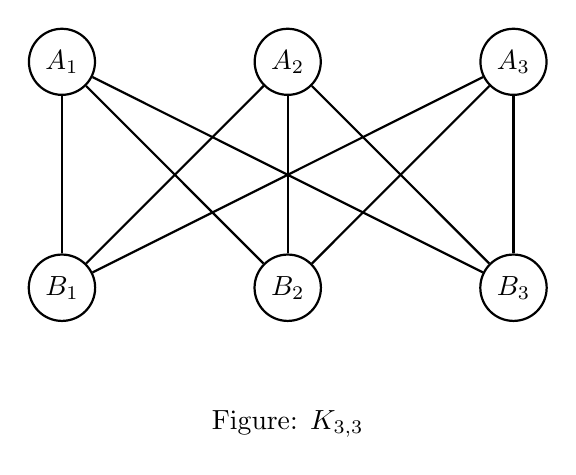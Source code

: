 \begin{tikzpicture}[a/.style={draw,circle,thick,node distance=2cm}]
\node[a](a2){$A_2$};
\node[a](a1)[left =of a2]{$A_1$};
\node[a](a3)[right =of a2]{$A_3$};
\node[a](b1)[below =of a1]{$B_1$};
\node[a](b2)[below =of a2]{$B_2$};
\node[a](b3)[below =of a3]{$B_3$};
\path[-,thick] (a1) edge (b1)
			edge (b2)
			edge (b3)
		(a2) edge (b1)
			edge (b2)
			edge (b3)
		(a3) edge (b1)
			edge (b2)
			edge (b3);
\node[](label)[below =of b2]{Figure: $K_{3,3}$};
\end{tikzpicture}
